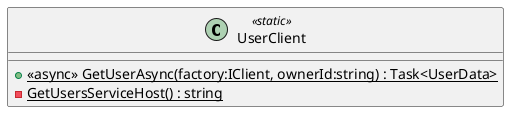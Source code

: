 @startuml
class UserClient <<static>> {
    + {static} <<async>> GetUserAsync(factory:IClient, ownerId:string) : Task<UserData>
    - {static} GetUsersServiceHost() : string
}
@enduml
